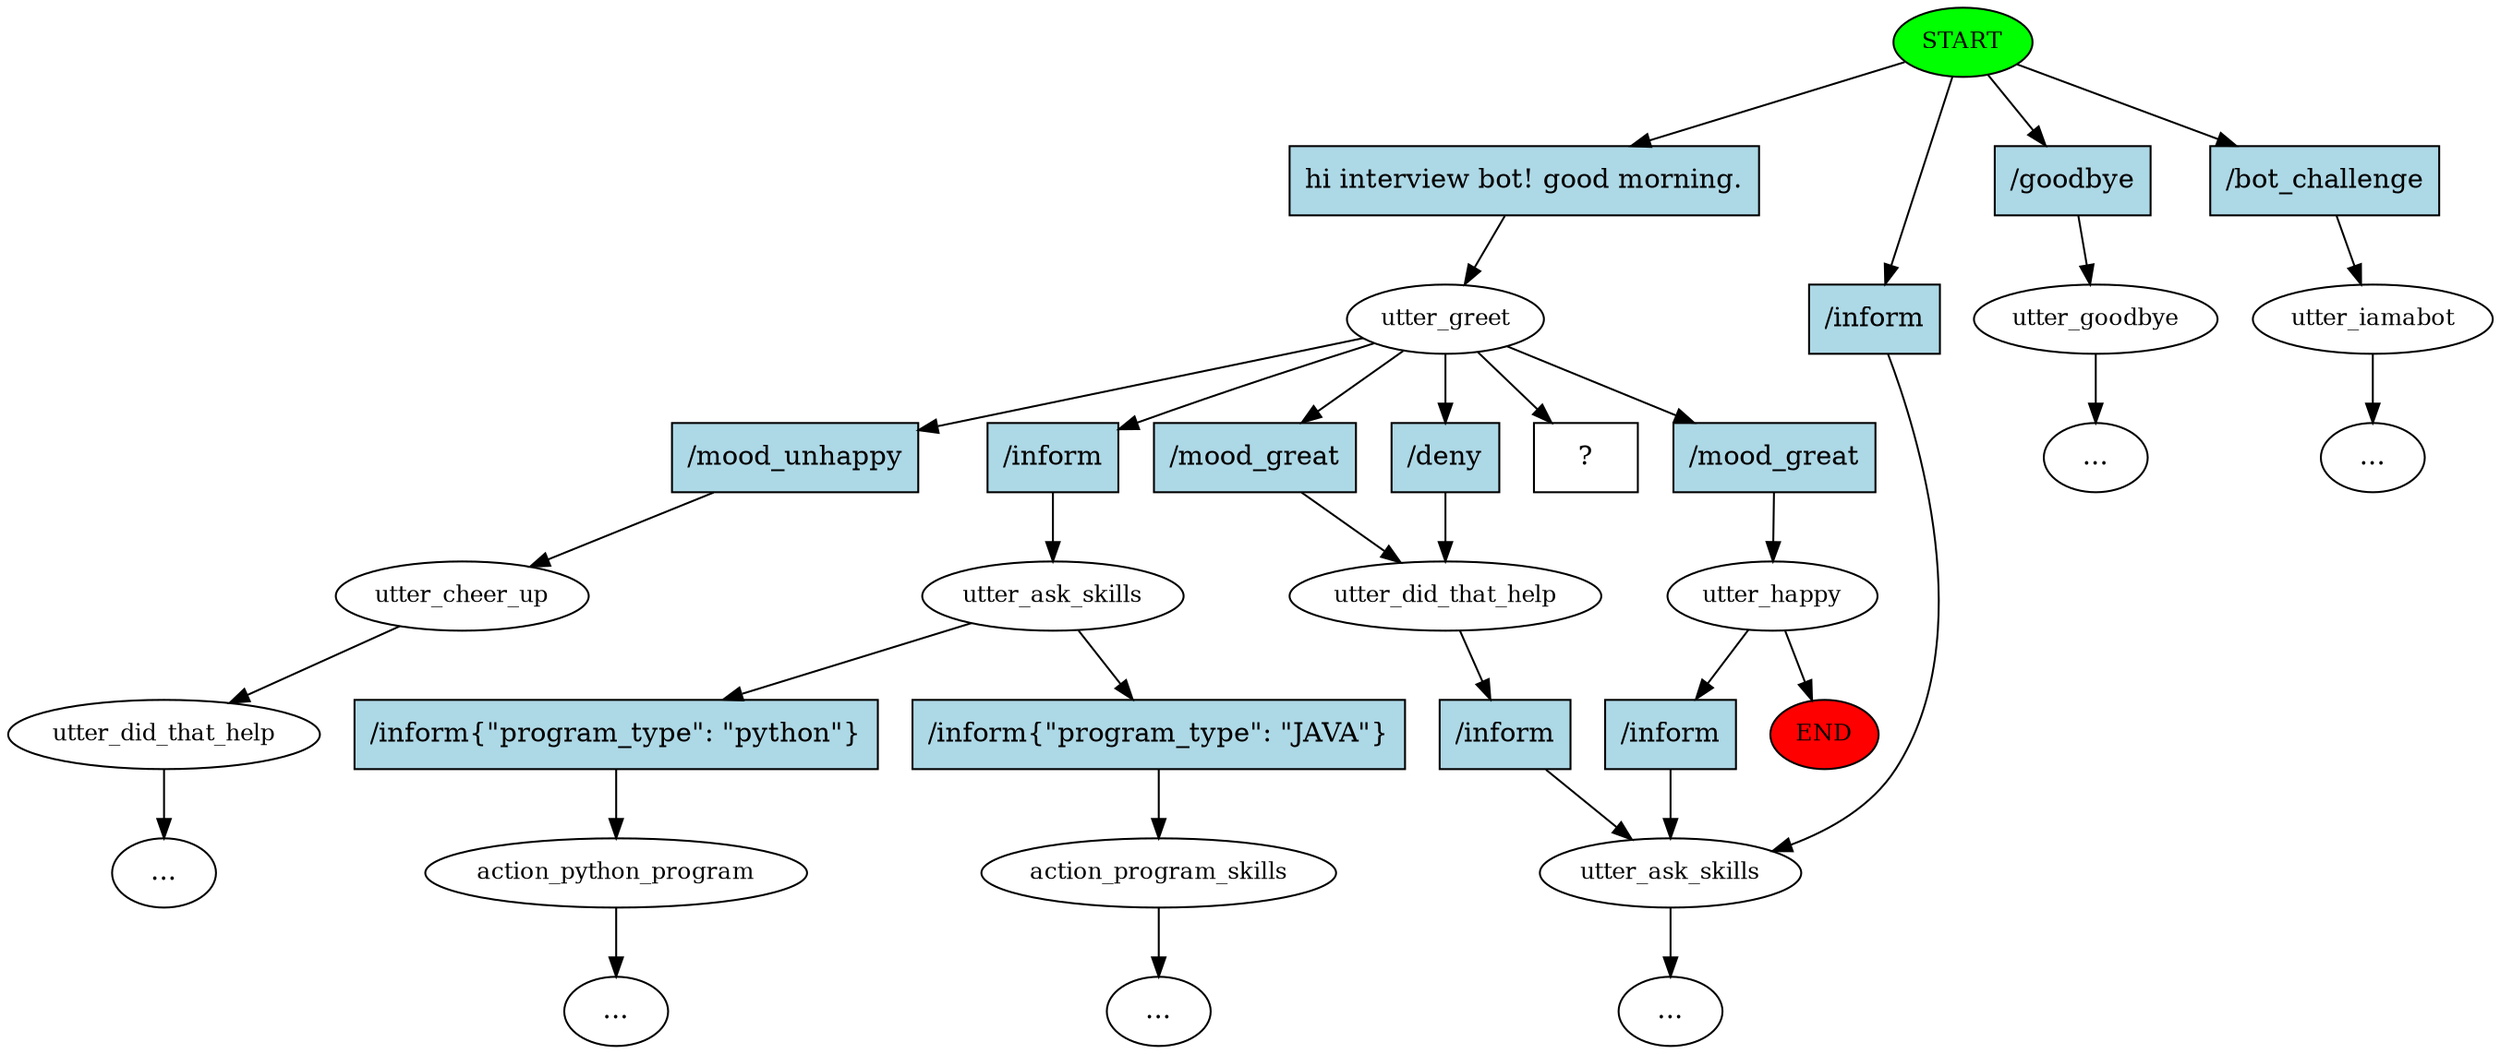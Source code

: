 digraph  {
0 [class="start active", fillcolor=green, fontsize=12, label=START, style=filled];
"-1" [class=end, fillcolor=red, fontsize=12, label=END, style=filled];
1 [class=active, fontsize=12, label=utter_greet];
2 [class="", fontsize=12, label=utter_happy];
4 [class="", fontsize=12, label=utter_cheer_up];
5 [class="", fontsize=12, label=utter_did_that_help];
"-4" [class=ellipsis, label="..."];
9 [class="", fontsize=12, label=utter_goodbye];
"-5" [class=ellipsis, label="..."];
10 [class="", fontsize=12, label=utter_iamabot];
"-6" [class=ellipsis, label="..."];
12 [class="", fontsize=12, label=utter_ask_skills];
13 [class="", fontsize=12, label=action_python_program];
15 [class="", fontsize=12, label=utter_did_that_help];
16 [class="", fontsize=12, label=utter_ask_skills];
19 [class="", fontsize=12, label=action_program_skills];
"-9" [class=ellipsis, label="..."];
"-11" [class=ellipsis, label="..."];
"-15" [class=ellipsis, label="..."];
37 [class="intent dashed active", label="  ?  ", shape=rect];
38 [class="intent active", fillcolor=lightblue, label="hi interview bot! good morning.", shape=rect, style=filled];
39 [class=intent, fillcolor=lightblue, label="/goodbye", shape=rect, style=filled];
40 [class=intent, fillcolor=lightblue, label="/bot_challenge", shape=rect, style=filled];
41 [class=intent, fillcolor=lightblue, label="/inform", shape=rect, style=filled];
42 [class=intent, fillcolor=lightblue, label="/mood_great", shape=rect, style=filled];
43 [class=intent, fillcolor=lightblue, label="/mood_unhappy", shape=rect, style=filled];
44 [class=intent, fillcolor=lightblue, label="/inform", shape=rect, style=filled];
45 [class=intent, fillcolor=lightblue, label="/deny", shape=rect, style=filled];
46 [class=intent, fillcolor=lightblue, label="/mood_great", shape=rect, style=filled];
47 [class=intent, fillcolor=lightblue, label="/inform", shape=rect, style=filled];
48 [class=intent, fillcolor=lightblue, label="/inform{\"program_type\": \"python\"}", shape=rect, style=filled];
49 [class=intent, fillcolor=lightblue, label="/inform{\"program_type\": \"JAVA\"}", shape=rect, style=filled];
50 [class=intent, fillcolor=lightblue, label="/inform", shape=rect, style=filled];
0 -> 38  [class=active, key=0];
0 -> 39  [class="", key=0];
0 -> 40  [class="", key=0];
0 -> 41  [class="", key=0];
1 -> 37  [class=active, key=NONE, label=""];
1 -> 42  [class="", key=0];
1 -> 43  [class="", key=0];
1 -> 44  [class="", key=0];
1 -> 45  [class="", key=0];
1 -> 46  [class="", key=0];
2 -> "-1"  [class="", key=NONE, label=""];
2 -> 47  [class="", key=0];
4 -> 5  [class="", key=NONE, label=""];
5 -> "-4"  [class="", key=NONE, label=""];
9 -> "-5"  [class="", key=NONE, label=""];
10 -> "-6"  [class="", key=NONE, label=""];
12 -> 48  [class="", key=0];
12 -> 49  [class="", key=0];
13 -> "-11"  [class="", key=NONE, label=""];
15 -> 50  [class="", key=0];
16 -> "-15"  [class="", key=NONE, label=""];
19 -> "-9"  [class="", key=NONE, label=""];
38 -> 1  [class=active, key=0];
39 -> 9  [class="", key=0];
40 -> 10  [class="", key=0];
41 -> 16  [class="", key=0];
42 -> 2  [class="", key=0];
43 -> 4  [class="", key=0];
44 -> 12  [class="", key=0];
45 -> 15  [class="", key=0];
46 -> 15  [class="", key=0];
47 -> 16  [class="", key=0];
48 -> 13  [class="", key=0];
49 -> 19  [class="", key=0];
50 -> 16  [class="", key=0];
}
